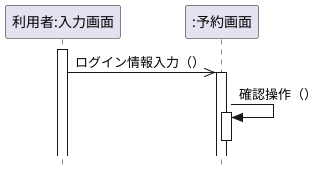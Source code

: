 @startuml 
 hide footbox
skinparam style strictuml /' 厳密なUMLに準拠する'/
participant "利用者:入力画面" as gest
participant ":予約画面" as ReservationScreen

activate gest
gest ->> ReservationScreen: ログイン情報入力（）

activate ReservationScreen
    ReservationScreen -> ReservationScreen: 確認操作（）
    activate ReservationScreen
deactivate ReservationScreen

@enduml